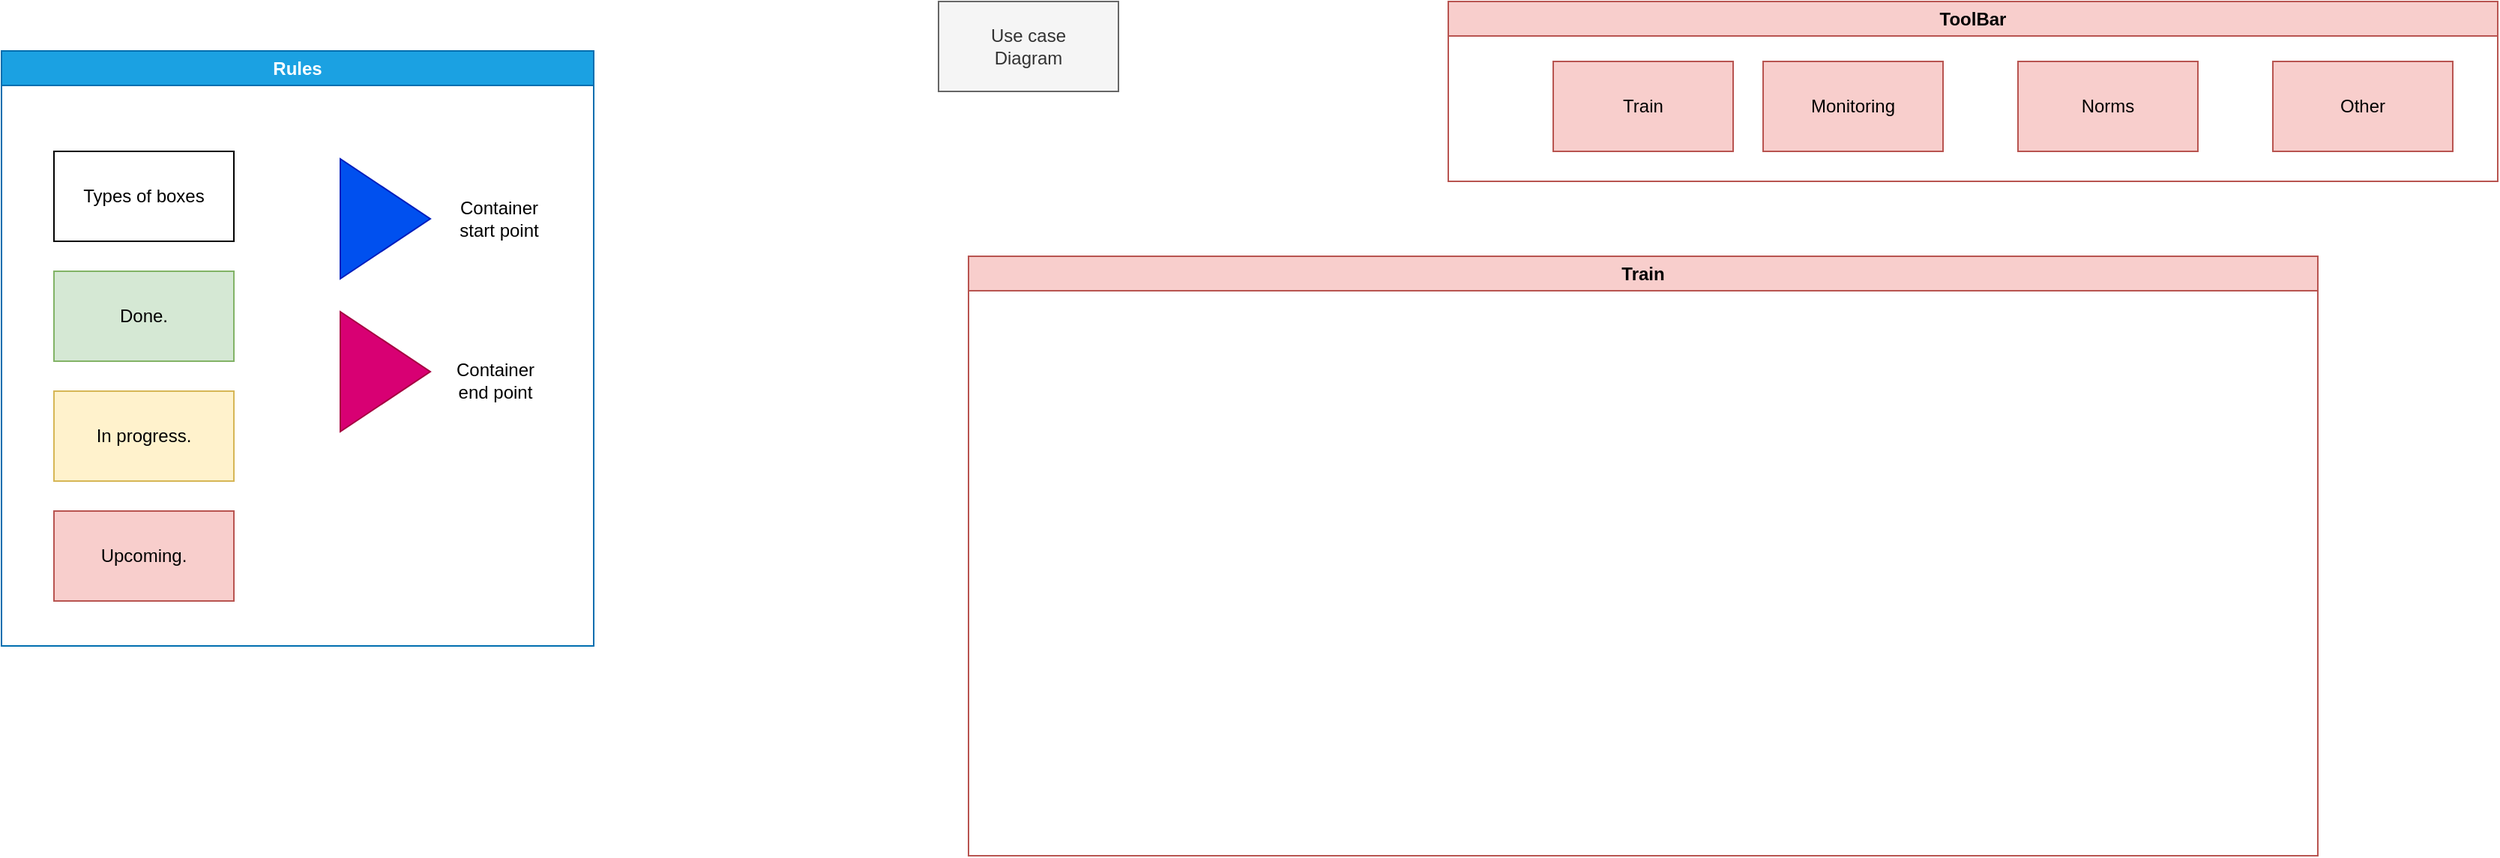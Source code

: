 <mxfile version="21.8.1" type="github">
  <diagram name="Страница — 1" id="sNh_nhPyOzH-vr6HWeUd">
    <mxGraphModel dx="1979" dy="1065" grid="1" gridSize="10" guides="1" tooltips="1" connect="1" arrows="1" fold="1" page="0" pageScale="1" pageWidth="827" pageHeight="1169" math="0" shadow="0">
      <root>
        <mxCell id="0" />
        <mxCell id="1" parent="0" />
        <mxCell id="ZX22ew9nl0-axyaCaEOG-1" value="Types of boxes" style="rounded=0;whiteSpace=wrap;html=1;" vertex="1" parent="1">
          <mxGeometry x="-550" y="80" width="120" height="60" as="geometry" />
        </mxCell>
        <mxCell id="ZX22ew9nl0-axyaCaEOG-2" value="Done." style="rounded=0;whiteSpace=wrap;html=1;fillColor=#d5e8d4;strokeColor=#82b366;" vertex="1" parent="1">
          <mxGeometry x="-550" y="160" width="120" height="60" as="geometry" />
        </mxCell>
        <mxCell id="ZX22ew9nl0-axyaCaEOG-3" value="In progress." style="rounded=0;whiteSpace=wrap;html=1;fillColor=#fff2cc;strokeColor=#d6b656;" vertex="1" parent="1">
          <mxGeometry x="-550" y="240" width="120" height="60" as="geometry" />
        </mxCell>
        <mxCell id="ZX22ew9nl0-axyaCaEOG-4" value="Upcoming." style="rounded=0;whiteSpace=wrap;html=1;fillColor=#f8cecc;strokeColor=#b85450;" vertex="1" parent="1">
          <mxGeometry x="-550" y="320" width="120" height="60" as="geometry" />
        </mxCell>
        <mxCell id="ZX22ew9nl0-axyaCaEOG-5" value="Rules" style="swimlane;whiteSpace=wrap;html=1;fillColor=#1ba1e2;fontColor=#ffffff;strokeColor=#006EAF;" vertex="1" parent="1">
          <mxGeometry x="-585" y="13" width="395" height="397" as="geometry" />
        </mxCell>
        <mxCell id="ZX22ew9nl0-axyaCaEOG-6" value="" style="triangle;whiteSpace=wrap;html=1;fillColor=#0050ef;fontColor=#ffffff;strokeColor=#001DBC;" vertex="1" parent="ZX22ew9nl0-axyaCaEOG-5">
          <mxGeometry x="226" y="72" width="60" height="80" as="geometry" />
        </mxCell>
        <mxCell id="ZX22ew9nl0-axyaCaEOG-7" value="" style="triangle;whiteSpace=wrap;html=1;fillColor=#d80073;fontColor=#ffffff;strokeColor=#A50040;" vertex="1" parent="ZX22ew9nl0-axyaCaEOG-5">
          <mxGeometry x="226" y="174" width="60" height="80" as="geometry" />
        </mxCell>
        <mxCell id="ZX22ew9nl0-axyaCaEOG-8" value="Container start point" style="text;html=1;strokeColor=none;fillColor=none;align=center;verticalAlign=middle;whiteSpace=wrap;rounded=0;" vertex="1" parent="ZX22ew9nl0-axyaCaEOG-5">
          <mxGeometry x="302" y="97" width="60" height="30" as="geometry" />
        </mxCell>
        <mxCell id="ZX22ew9nl0-axyaCaEOG-9" value="Container &lt;br&gt;end point" style="text;html=1;align=center;verticalAlign=middle;resizable=0;points=[];autosize=1;strokeColor=none;fillColor=none;" vertex="1" parent="1">
          <mxGeometry x="-291" y="212" width="70" height="41" as="geometry" />
        </mxCell>
        <mxCell id="ZX22ew9nl0-axyaCaEOG-10" value="Use case &lt;br&gt;Diagram" style="rounded=0;whiteSpace=wrap;html=1;fillColor=#f5f5f5;strokeColor=#666666;fontColor=#333333;" vertex="1" parent="1">
          <mxGeometry x="40" y="-20" width="120" height="60" as="geometry" />
        </mxCell>
        <mxCell id="ZX22ew9nl0-axyaCaEOG-15" value="ToolBar" style="swimlane;whiteSpace=wrap;html=1;fillColor=#f8cecc;strokeColor=#b85450;" vertex="1" parent="1">
          <mxGeometry x="380" y="-20" width="700" height="120" as="geometry" />
        </mxCell>
        <mxCell id="ZX22ew9nl0-axyaCaEOG-16" value="Train" style="rounded=0;whiteSpace=wrap;html=1;fillColor=#f8cecc;strokeColor=#b85450;" vertex="1" parent="ZX22ew9nl0-axyaCaEOG-15">
          <mxGeometry x="70" y="40" width="120" height="60" as="geometry" />
        </mxCell>
        <mxCell id="ZX22ew9nl0-axyaCaEOG-17" value="Monitoring" style="rounded=0;whiteSpace=wrap;html=1;fillColor=#f8cecc;strokeColor=#b85450;" vertex="1" parent="ZX22ew9nl0-axyaCaEOG-15">
          <mxGeometry x="210" y="40" width="120" height="60" as="geometry" />
        </mxCell>
        <mxCell id="ZX22ew9nl0-axyaCaEOG-18" value="Norms" style="rounded=0;whiteSpace=wrap;html=1;fillColor=#f8cecc;strokeColor=#b85450;" vertex="1" parent="ZX22ew9nl0-axyaCaEOG-15">
          <mxGeometry x="380" y="40" width="120" height="60" as="geometry" />
        </mxCell>
        <mxCell id="ZX22ew9nl0-axyaCaEOG-19" value="Other" style="rounded=0;whiteSpace=wrap;html=1;fillColor=#f8cecc;strokeColor=#b85450;" vertex="1" parent="ZX22ew9nl0-axyaCaEOG-15">
          <mxGeometry x="550" y="40" width="120" height="60" as="geometry" />
        </mxCell>
        <mxCell id="ZX22ew9nl0-axyaCaEOG-23" value="Train" style="swimlane;whiteSpace=wrap;html=1;fillColor=#f8cecc;strokeColor=#b85450;" vertex="1" parent="1">
          <mxGeometry x="60" y="150" width="900" height="400" as="geometry" />
        </mxCell>
      </root>
    </mxGraphModel>
  </diagram>
</mxfile>
